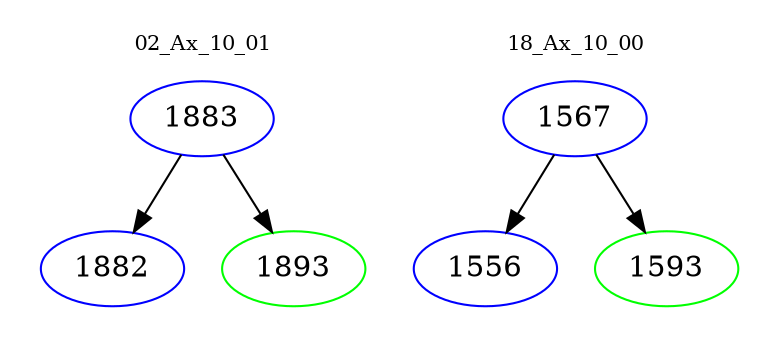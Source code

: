 digraph{
subgraph cluster_0 {
color = white
label = "02_Ax_10_01";
fontsize=10;
T0_1883 [label="1883", color="blue"]
T0_1883 -> T0_1882 [color="black"]
T0_1882 [label="1882", color="blue"]
T0_1883 -> T0_1893 [color="black"]
T0_1893 [label="1893", color="green"]
}
subgraph cluster_1 {
color = white
label = "18_Ax_10_00";
fontsize=10;
T1_1567 [label="1567", color="blue"]
T1_1567 -> T1_1556 [color="black"]
T1_1556 [label="1556", color="blue"]
T1_1567 -> T1_1593 [color="black"]
T1_1593 [label="1593", color="green"]
}
}
